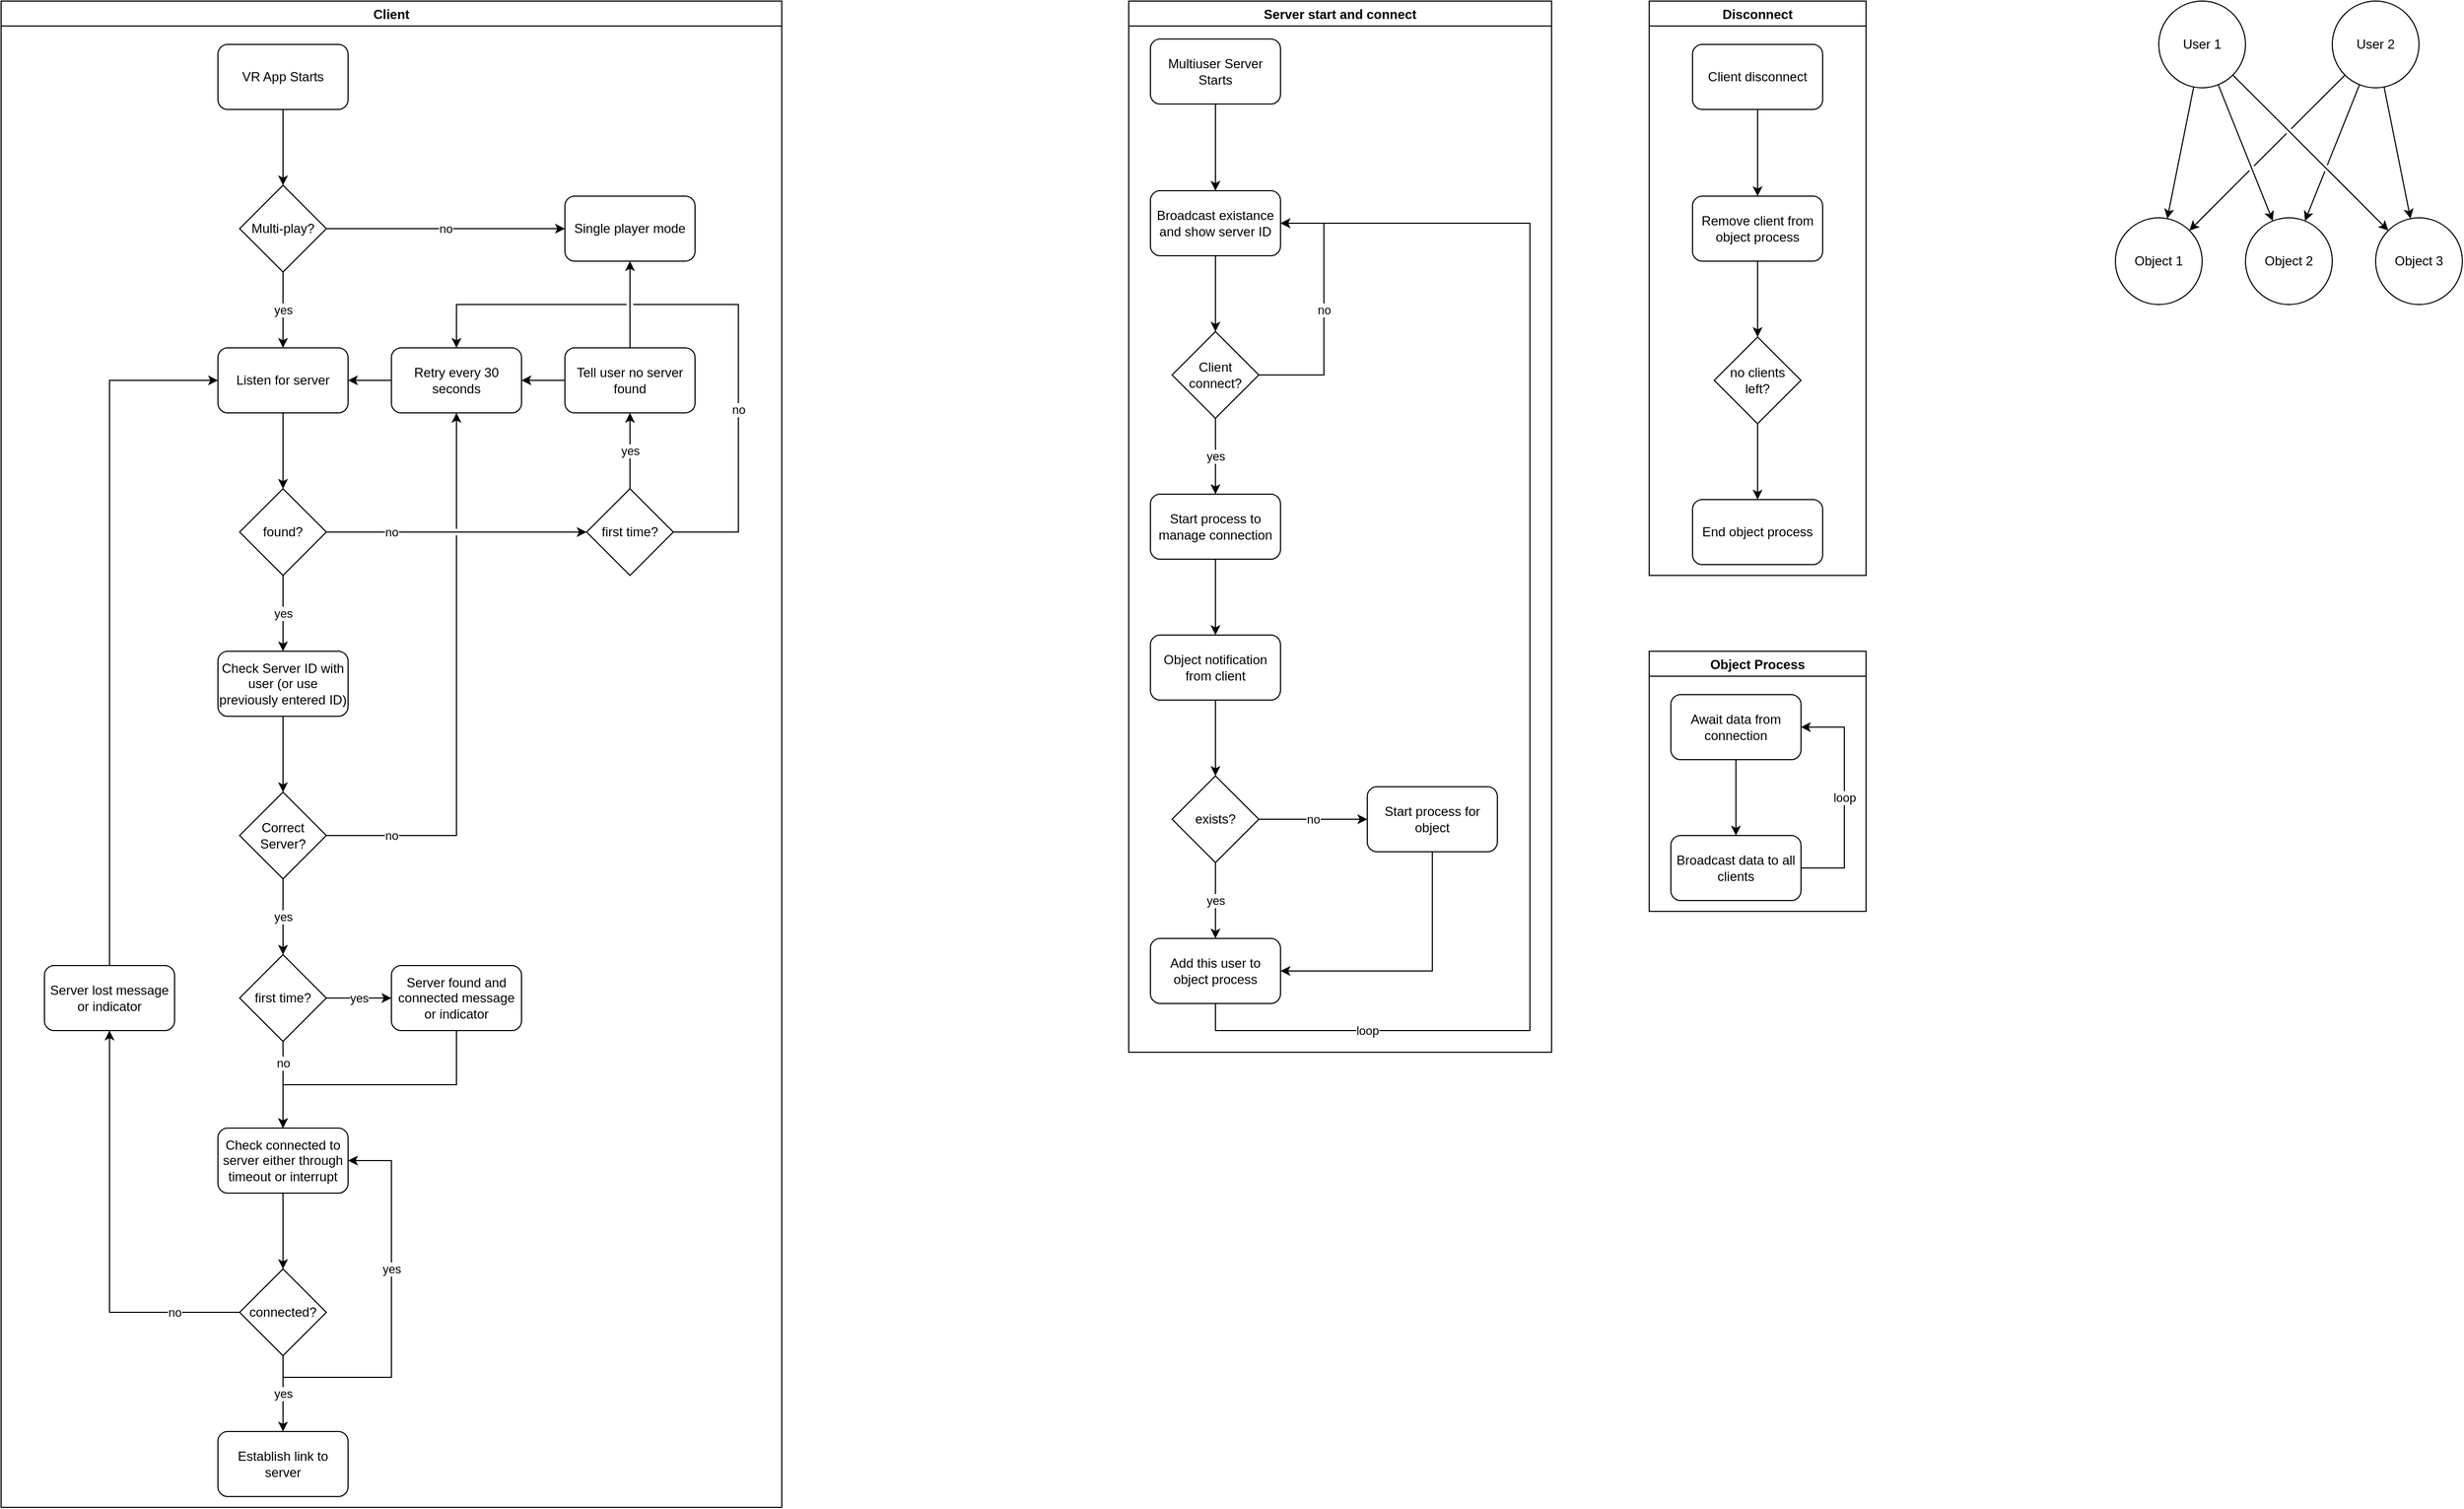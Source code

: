 <mxfile version="15.4.0" type="device"><diagram id="okhmZsva4QvCT5-myaNJ" name="Page-1"><mxGraphModel dx="4048" dy="2368" grid="1" gridSize="10" guides="1" tooltips="1" connect="1" arrows="1" fold="1" page="0" pageScale="1" pageWidth="1169" pageHeight="827" math="0" shadow="0"><root><mxCell id="0"/><mxCell id="1" parent="0"/><mxCell id="Xb0DXN3hGE8eYdGtfX3x-64" style="rounded=0;jumpStyle=gap;orthogonalLoop=1;jettySize=auto;html=1;" edge="1" parent="1" source="Xb0DXN3hGE8eYdGtfX3x-59" target="Xb0DXN3hGE8eYdGtfX3x-60"><mxGeometry relative="1" as="geometry"/></mxCell><mxCell id="Xb0DXN3hGE8eYdGtfX3x-65" style="edgeStyle=none;rounded=0;jumpStyle=gap;orthogonalLoop=1;jettySize=auto;html=1;" edge="1" parent="1" source="Xb0DXN3hGE8eYdGtfX3x-59" target="Xb0DXN3hGE8eYdGtfX3x-62"><mxGeometry relative="1" as="geometry"/></mxCell><mxCell id="Xb0DXN3hGE8eYdGtfX3x-66" style="edgeStyle=none;rounded=0;jumpStyle=gap;orthogonalLoop=1;jettySize=auto;html=1;" edge="1" parent="1" source="Xb0DXN3hGE8eYdGtfX3x-59" target="Xb0DXN3hGE8eYdGtfX3x-63"><mxGeometry relative="1" as="geometry"/></mxCell><mxCell id="Xb0DXN3hGE8eYdGtfX3x-59" value="User 1" style="ellipse;whiteSpace=wrap;html=1;aspect=fixed;" vertex="1" parent="1"><mxGeometry x="30" y="-1040" width="80" height="80" as="geometry"/></mxCell><mxCell id="Xb0DXN3hGE8eYdGtfX3x-60" value="Object 1" style="ellipse;whiteSpace=wrap;html=1;aspect=fixed;" vertex="1" parent="1"><mxGeometry x="-10" y="-840" width="80" height="80" as="geometry"/></mxCell><mxCell id="Xb0DXN3hGE8eYdGtfX3x-67" style="edgeStyle=none;rounded=0;jumpStyle=gap;orthogonalLoop=1;jettySize=auto;html=1;" edge="1" parent="1" source="Xb0DXN3hGE8eYdGtfX3x-61" target="Xb0DXN3hGE8eYdGtfX3x-63"><mxGeometry relative="1" as="geometry"/></mxCell><mxCell id="Xb0DXN3hGE8eYdGtfX3x-68" style="edgeStyle=none;rounded=0;jumpStyle=gap;orthogonalLoop=1;jettySize=auto;html=1;" edge="1" parent="1" source="Xb0DXN3hGE8eYdGtfX3x-61" target="Xb0DXN3hGE8eYdGtfX3x-62"><mxGeometry relative="1" as="geometry"/></mxCell><mxCell id="Xb0DXN3hGE8eYdGtfX3x-69" style="edgeStyle=none;rounded=0;jumpStyle=gap;orthogonalLoop=1;jettySize=auto;html=1;" edge="1" parent="1" source="Xb0DXN3hGE8eYdGtfX3x-61" target="Xb0DXN3hGE8eYdGtfX3x-60"><mxGeometry relative="1" as="geometry"/></mxCell><mxCell id="Xb0DXN3hGE8eYdGtfX3x-61" value="User 2" style="ellipse;whiteSpace=wrap;html=1;aspect=fixed;" vertex="1" parent="1"><mxGeometry x="190" y="-1040" width="80" height="80" as="geometry"/></mxCell><mxCell id="Xb0DXN3hGE8eYdGtfX3x-62" value="Object 2" style="ellipse;whiteSpace=wrap;html=1;aspect=fixed;" vertex="1" parent="1"><mxGeometry x="110" y="-840" width="80" height="80" as="geometry"/></mxCell><mxCell id="Xb0DXN3hGE8eYdGtfX3x-63" value="Object 3" style="ellipse;whiteSpace=wrap;html=1;aspect=fixed;" vertex="1" parent="1"><mxGeometry x="230" y="-840" width="80" height="80" as="geometry"/></mxCell><mxCell id="Xb0DXN3hGE8eYdGtfX3x-92" value="Object Process" style="swimlane;" vertex="1" parent="1"><mxGeometry x="-440" y="-440" width="200" height="240" as="geometry"/></mxCell><mxCell id="Xb0DXN3hGE8eYdGtfX3x-94" value="Await data from connection" style="rounded=1;whiteSpace=wrap;html=1;" vertex="1" parent="Xb0DXN3hGE8eYdGtfX3x-92"><mxGeometry x="20" y="40" width="120" height="60" as="geometry"/></mxCell><mxCell id="Xb0DXN3hGE8eYdGtfX3x-95" value="loop" style="edgeStyle=orthogonalEdgeStyle;rounded=0;jumpStyle=gap;orthogonalLoop=1;jettySize=auto;html=1;" edge="1" parent="Xb0DXN3hGE8eYdGtfX3x-92" source="Xb0DXN3hGE8eYdGtfX3x-96" target="Xb0DXN3hGE8eYdGtfX3x-94"><mxGeometry relative="1" as="geometry"><Array as="points"><mxPoint x="180" y="200"/><mxPoint x="180" y="70"/></Array></mxGeometry></mxCell><mxCell id="Xb0DXN3hGE8eYdGtfX3x-96" value="Broadcast data to all clients" style="rounded=1;whiteSpace=wrap;html=1;" vertex="1" parent="Xb0DXN3hGE8eYdGtfX3x-92"><mxGeometry x="20" y="170" width="120" height="60" as="geometry"/></mxCell><mxCell id="Xb0DXN3hGE8eYdGtfX3x-93" style="edgeStyle=orthogonalEdgeStyle;rounded=0;jumpStyle=gap;orthogonalLoop=1;jettySize=auto;html=1;" edge="1" parent="Xb0DXN3hGE8eYdGtfX3x-92" source="Xb0DXN3hGE8eYdGtfX3x-94" target="Xb0DXN3hGE8eYdGtfX3x-96"><mxGeometry relative="1" as="geometry"/></mxCell><mxCell id="Xb0DXN3hGE8eYdGtfX3x-97" value="Disconnect" style="swimlane;" vertex="1" parent="1"><mxGeometry x="-440" y="-1040" width="200" height="530" as="geometry"/></mxCell><mxCell id="Xb0DXN3hGE8eYdGtfX3x-85" value="Client disconnect" style="rounded=1;whiteSpace=wrap;html=1;" vertex="1" parent="Xb0DXN3hGE8eYdGtfX3x-97"><mxGeometry x="40" y="40" width="120" height="60" as="geometry"/></mxCell><mxCell id="Xb0DXN3hGE8eYdGtfX3x-86" value="Remove client from object process" style="rounded=1;whiteSpace=wrap;html=1;" vertex="1" parent="Xb0DXN3hGE8eYdGtfX3x-97"><mxGeometry x="40" y="180" width="120" height="60" as="geometry"/></mxCell><mxCell id="Xb0DXN3hGE8eYdGtfX3x-89" style="edgeStyle=orthogonalEdgeStyle;rounded=0;jumpStyle=gap;orthogonalLoop=1;jettySize=auto;html=1;" edge="1" parent="Xb0DXN3hGE8eYdGtfX3x-97" source="Xb0DXN3hGE8eYdGtfX3x-85" target="Xb0DXN3hGE8eYdGtfX3x-86"><mxGeometry relative="1" as="geometry"/></mxCell><mxCell id="Xb0DXN3hGE8eYdGtfX3x-87" value="no clients&lt;br&gt;left?" style="rhombus;whiteSpace=wrap;html=1;" vertex="1" parent="Xb0DXN3hGE8eYdGtfX3x-97"><mxGeometry x="60" y="310" width="80" height="80" as="geometry"/></mxCell><mxCell id="Xb0DXN3hGE8eYdGtfX3x-90" style="edgeStyle=orthogonalEdgeStyle;rounded=0;jumpStyle=gap;orthogonalLoop=1;jettySize=auto;html=1;" edge="1" parent="Xb0DXN3hGE8eYdGtfX3x-97" source="Xb0DXN3hGE8eYdGtfX3x-86" target="Xb0DXN3hGE8eYdGtfX3x-87"><mxGeometry relative="1" as="geometry"/></mxCell><mxCell id="Xb0DXN3hGE8eYdGtfX3x-88" value="End object process" style="rounded=1;whiteSpace=wrap;html=1;" vertex="1" parent="Xb0DXN3hGE8eYdGtfX3x-97"><mxGeometry x="40" y="460" width="120" height="60" as="geometry"/></mxCell><mxCell id="Xb0DXN3hGE8eYdGtfX3x-91" style="edgeStyle=orthogonalEdgeStyle;rounded=0;jumpStyle=gap;orthogonalLoop=1;jettySize=auto;html=1;" edge="1" parent="Xb0DXN3hGE8eYdGtfX3x-97" source="Xb0DXN3hGE8eYdGtfX3x-87" target="Xb0DXN3hGE8eYdGtfX3x-88"><mxGeometry relative="1" as="geometry"/></mxCell><mxCell id="Xb0DXN3hGE8eYdGtfX3x-98" value="Server start and connect" style="swimlane;" vertex="1" parent="1"><mxGeometry x="-920" y="-1040" width="390" height="970" as="geometry"/></mxCell><mxCell id="Xb0DXN3hGE8eYdGtfX3x-44" value="Multiuser Server Starts" style="rounded=1;whiteSpace=wrap;html=1;" vertex="1" parent="Xb0DXN3hGE8eYdGtfX3x-98"><mxGeometry x="20" y="35" width="120" height="60" as="geometry"/></mxCell><mxCell id="Xb0DXN3hGE8eYdGtfX3x-45" value="Broadcast existance and show server ID" style="rounded=1;whiteSpace=wrap;html=1;" vertex="1" parent="Xb0DXN3hGE8eYdGtfX3x-98"><mxGeometry x="20" y="175" width="120" height="60" as="geometry"/></mxCell><mxCell id="Xb0DXN3hGE8eYdGtfX3x-47" style="edgeStyle=orthogonalEdgeStyle;rounded=0;jumpStyle=gap;orthogonalLoop=1;jettySize=auto;html=1;" edge="1" parent="Xb0DXN3hGE8eYdGtfX3x-98" source="Xb0DXN3hGE8eYdGtfX3x-44" target="Xb0DXN3hGE8eYdGtfX3x-45"><mxGeometry relative="1" as="geometry"/></mxCell><mxCell id="Xb0DXN3hGE8eYdGtfX3x-49" value="no" style="edgeStyle=orthogonalEdgeStyle;rounded=0;jumpStyle=gap;orthogonalLoop=1;jettySize=auto;html=1;" edge="1" parent="Xb0DXN3hGE8eYdGtfX3x-98" source="Xb0DXN3hGE8eYdGtfX3x-46" target="Xb0DXN3hGE8eYdGtfX3x-45"><mxGeometry relative="1" as="geometry"><Array as="points"><mxPoint x="180" y="345"/><mxPoint x="180" y="205"/></Array></mxGeometry></mxCell><mxCell id="Xb0DXN3hGE8eYdGtfX3x-46" value="Client connect?" style="rhombus;whiteSpace=wrap;html=1;" vertex="1" parent="Xb0DXN3hGE8eYdGtfX3x-98"><mxGeometry x="40" y="305" width="80" height="80" as="geometry"/></mxCell><mxCell id="Xb0DXN3hGE8eYdGtfX3x-48" style="edgeStyle=orthogonalEdgeStyle;rounded=0;jumpStyle=gap;orthogonalLoop=1;jettySize=auto;html=1;" edge="1" parent="Xb0DXN3hGE8eYdGtfX3x-98" source="Xb0DXN3hGE8eYdGtfX3x-45" target="Xb0DXN3hGE8eYdGtfX3x-46"><mxGeometry relative="1" as="geometry"/></mxCell><mxCell id="Xb0DXN3hGE8eYdGtfX3x-56" value="Start process to manage connection" style="rounded=1;whiteSpace=wrap;html=1;" vertex="1" parent="Xb0DXN3hGE8eYdGtfX3x-98"><mxGeometry x="20" y="455" width="120" height="60" as="geometry"/></mxCell><mxCell id="Xb0DXN3hGE8eYdGtfX3x-57" value="yes" style="edgeStyle=orthogonalEdgeStyle;rounded=0;jumpStyle=gap;orthogonalLoop=1;jettySize=auto;html=1;" edge="1" parent="Xb0DXN3hGE8eYdGtfX3x-98" source="Xb0DXN3hGE8eYdGtfX3x-46" target="Xb0DXN3hGE8eYdGtfX3x-56"><mxGeometry relative="1" as="geometry"/></mxCell><mxCell id="Xb0DXN3hGE8eYdGtfX3x-70" value="exists?" style="rhombus;whiteSpace=wrap;html=1;" vertex="1" parent="Xb0DXN3hGE8eYdGtfX3x-98"><mxGeometry x="40" y="715" width="80" height="80" as="geometry"/></mxCell><mxCell id="Xb0DXN3hGE8eYdGtfX3x-75" style="edgeStyle=none;rounded=0;jumpStyle=gap;orthogonalLoop=1;jettySize=auto;html=1;" edge="1" parent="Xb0DXN3hGE8eYdGtfX3x-98" source="Xb0DXN3hGE8eYdGtfX3x-71" target="Xb0DXN3hGE8eYdGtfX3x-70"><mxGeometry relative="1" as="geometry"/></mxCell><mxCell id="Xb0DXN3hGE8eYdGtfX3x-71" value="Object notification from client" style="rounded=1;whiteSpace=wrap;html=1;" vertex="1" parent="Xb0DXN3hGE8eYdGtfX3x-98"><mxGeometry x="20" y="585" width="120" height="60" as="geometry"/></mxCell><mxCell id="Xb0DXN3hGE8eYdGtfX3x-74" style="edgeStyle=none;rounded=0;jumpStyle=gap;orthogonalLoop=1;jettySize=auto;html=1;" edge="1" parent="Xb0DXN3hGE8eYdGtfX3x-98" source="Xb0DXN3hGE8eYdGtfX3x-56" target="Xb0DXN3hGE8eYdGtfX3x-71"><mxGeometry relative="1" as="geometry"/></mxCell><mxCell id="Xb0DXN3hGE8eYdGtfX3x-72" value="Start process for object" style="rounded=1;whiteSpace=wrap;html=1;" vertex="1" parent="Xb0DXN3hGE8eYdGtfX3x-98"><mxGeometry x="220" y="725" width="120" height="60" as="geometry"/></mxCell><mxCell id="Xb0DXN3hGE8eYdGtfX3x-73" value="no" style="edgeStyle=none;rounded=0;jumpStyle=gap;orthogonalLoop=1;jettySize=auto;html=1;" edge="1" parent="Xb0DXN3hGE8eYdGtfX3x-98" source="Xb0DXN3hGE8eYdGtfX3x-70" target="Xb0DXN3hGE8eYdGtfX3x-72"><mxGeometry relative="1" as="geometry"/></mxCell><mxCell id="Xb0DXN3hGE8eYdGtfX3x-99" value="loop" style="edgeStyle=orthogonalEdgeStyle;rounded=0;jumpStyle=gap;orthogonalLoop=1;jettySize=auto;html=1;exitX=0.5;exitY=1;exitDx=0;exitDy=0;" edge="1" parent="Xb0DXN3hGE8eYdGtfX3x-98" source="Xb0DXN3hGE8eYdGtfX3x-76" target="Xb0DXN3hGE8eYdGtfX3x-45"><mxGeometry x="-0.744" relative="1" as="geometry"><Array as="points"><mxPoint x="80" y="950"/><mxPoint x="370" y="950"/><mxPoint x="370" y="205"/></Array><mxPoint as="offset"/></mxGeometry></mxCell><mxCell id="Xb0DXN3hGE8eYdGtfX3x-76" value="Add this user to object process" style="rounded=1;whiteSpace=wrap;html=1;" vertex="1" parent="Xb0DXN3hGE8eYdGtfX3x-98"><mxGeometry x="20" y="865" width="120" height="60" as="geometry"/></mxCell><mxCell id="Xb0DXN3hGE8eYdGtfX3x-77" value="yes" style="edgeStyle=none;rounded=0;jumpStyle=gap;orthogonalLoop=1;jettySize=auto;html=1;" edge="1" parent="Xb0DXN3hGE8eYdGtfX3x-98" source="Xb0DXN3hGE8eYdGtfX3x-70" target="Xb0DXN3hGE8eYdGtfX3x-76"><mxGeometry relative="1" as="geometry"/></mxCell><mxCell id="Xb0DXN3hGE8eYdGtfX3x-78" style="edgeStyle=orthogonalEdgeStyle;rounded=0;jumpStyle=gap;orthogonalLoop=1;jettySize=auto;html=1;" edge="1" parent="Xb0DXN3hGE8eYdGtfX3x-98" source="Xb0DXN3hGE8eYdGtfX3x-72" target="Xb0DXN3hGE8eYdGtfX3x-76"><mxGeometry relative="1" as="geometry"><Array as="points"><mxPoint x="280" y="895"/></Array></mxGeometry></mxCell><mxCell id="Xb0DXN3hGE8eYdGtfX3x-100" value="Client" style="swimlane;" vertex="1" parent="1"><mxGeometry x="-1960" y="-1040" width="720" height="1390" as="geometry"/></mxCell><mxCell id="Xb0DXN3hGE8eYdGtfX3x-1" value="VR App Starts" style="rounded=1;whiteSpace=wrap;html=1;" vertex="1" parent="Xb0DXN3hGE8eYdGtfX3x-100"><mxGeometry x="200" y="40" width="120" height="60" as="geometry"/></mxCell><mxCell id="Xb0DXN3hGE8eYdGtfX3x-2" value="Multi-play?" style="rhombus;whiteSpace=wrap;html=1;" vertex="1" parent="Xb0DXN3hGE8eYdGtfX3x-100"><mxGeometry x="220" y="170" width="80" height="80" as="geometry"/></mxCell><mxCell id="Xb0DXN3hGE8eYdGtfX3x-9" style="edgeStyle=orthogonalEdgeStyle;rounded=0;orthogonalLoop=1;jettySize=auto;html=1;entryX=0.5;entryY=0;entryDx=0;entryDy=0;" edge="1" parent="Xb0DXN3hGE8eYdGtfX3x-100" source="Xb0DXN3hGE8eYdGtfX3x-1" target="Xb0DXN3hGE8eYdGtfX3x-2"><mxGeometry relative="1" as="geometry"/></mxCell><mxCell id="Xb0DXN3hGE8eYdGtfX3x-3" value="Listen for server" style="rounded=1;whiteSpace=wrap;html=1;" vertex="1" parent="Xb0DXN3hGE8eYdGtfX3x-100"><mxGeometry x="200" y="320" width="120" height="60" as="geometry"/></mxCell><mxCell id="Xb0DXN3hGE8eYdGtfX3x-10" value="yes" style="edgeStyle=orthogonalEdgeStyle;rounded=0;orthogonalLoop=1;jettySize=auto;html=1;entryX=0.5;entryY=0;entryDx=0;entryDy=0;" edge="1" parent="Xb0DXN3hGE8eYdGtfX3x-100" source="Xb0DXN3hGE8eYdGtfX3x-2" target="Xb0DXN3hGE8eYdGtfX3x-3"><mxGeometry relative="1" as="geometry"/></mxCell><mxCell id="Xb0DXN3hGE8eYdGtfX3x-4" value="found?" style="rhombus;whiteSpace=wrap;html=1;" vertex="1" parent="Xb0DXN3hGE8eYdGtfX3x-100"><mxGeometry x="220" y="450" width="80" height="80" as="geometry"/></mxCell><mxCell id="Xb0DXN3hGE8eYdGtfX3x-11" style="edgeStyle=orthogonalEdgeStyle;rounded=0;orthogonalLoop=1;jettySize=auto;html=1;entryX=0.5;entryY=0;entryDx=0;entryDy=0;" edge="1" parent="Xb0DXN3hGE8eYdGtfX3x-100" source="Xb0DXN3hGE8eYdGtfX3x-3" target="Xb0DXN3hGE8eYdGtfX3x-4"><mxGeometry relative="1" as="geometry"/></mxCell><mxCell id="Xb0DXN3hGE8eYdGtfX3x-5" value="Single player mode" style="rounded=1;whiteSpace=wrap;html=1;" vertex="1" parent="Xb0DXN3hGE8eYdGtfX3x-100"><mxGeometry x="520" y="180" width="120" height="60" as="geometry"/></mxCell><mxCell id="Xb0DXN3hGE8eYdGtfX3x-13" value="no" style="edgeStyle=orthogonalEdgeStyle;rounded=0;orthogonalLoop=1;jettySize=auto;html=1;entryX=0;entryY=0.5;entryDx=0;entryDy=0;" edge="1" parent="Xb0DXN3hGE8eYdGtfX3x-100" source="Xb0DXN3hGE8eYdGtfX3x-2" target="Xb0DXN3hGE8eYdGtfX3x-5"><mxGeometry relative="1" as="geometry"/></mxCell><mxCell id="Xb0DXN3hGE8eYdGtfX3x-8" style="edgeStyle=orthogonalEdgeStyle;rounded=0;orthogonalLoop=1;jettySize=auto;html=1;exitX=0.5;exitY=0;exitDx=0;exitDy=0;entryX=0.5;entryY=1;entryDx=0;entryDy=0;" edge="1" parent="Xb0DXN3hGE8eYdGtfX3x-100" source="Xb0DXN3hGE8eYdGtfX3x-6" target="Xb0DXN3hGE8eYdGtfX3x-5"><mxGeometry relative="1" as="geometry"/></mxCell><mxCell id="Xb0DXN3hGE8eYdGtfX3x-6" value="Tell user no server found" style="rounded=1;whiteSpace=wrap;html=1;" vertex="1" parent="Xb0DXN3hGE8eYdGtfX3x-100"><mxGeometry x="520" y="320" width="120" height="60" as="geometry"/></mxCell><mxCell id="Xb0DXN3hGE8eYdGtfX3x-15" value="yes" style="edgeStyle=orthogonalEdgeStyle;rounded=0;orthogonalLoop=1;jettySize=auto;html=1;entryX=0.5;entryY=1;entryDx=0;entryDy=0;" edge="1" parent="Xb0DXN3hGE8eYdGtfX3x-100" source="Xb0DXN3hGE8eYdGtfX3x-14" target="Xb0DXN3hGE8eYdGtfX3x-6"><mxGeometry relative="1" as="geometry"/></mxCell><mxCell id="Xb0DXN3hGE8eYdGtfX3x-14" value="first time?" style="rhombus;whiteSpace=wrap;html=1;" vertex="1" parent="Xb0DXN3hGE8eYdGtfX3x-100"><mxGeometry x="540" y="450" width="80" height="80" as="geometry"/></mxCell><mxCell id="Xb0DXN3hGE8eYdGtfX3x-17" value="no" style="edgeStyle=orthogonalEdgeStyle;rounded=0;orthogonalLoop=1;jettySize=auto;html=1;entryX=0;entryY=0.5;entryDx=0;entryDy=0;" edge="1" parent="Xb0DXN3hGE8eYdGtfX3x-100" source="Xb0DXN3hGE8eYdGtfX3x-4" target="Xb0DXN3hGE8eYdGtfX3x-14"><mxGeometry x="-0.5" relative="1" as="geometry"><mxPoint as="offset"/></mxGeometry></mxCell><mxCell id="Xb0DXN3hGE8eYdGtfX3x-22" style="edgeStyle=orthogonalEdgeStyle;rounded=0;jumpStyle=none;orthogonalLoop=1;jettySize=auto;html=1;entryX=1;entryY=0.5;entryDx=0;entryDy=0;" edge="1" parent="Xb0DXN3hGE8eYdGtfX3x-100" source="Xb0DXN3hGE8eYdGtfX3x-19" target="Xb0DXN3hGE8eYdGtfX3x-3"><mxGeometry relative="1" as="geometry"/></mxCell><mxCell id="Xb0DXN3hGE8eYdGtfX3x-19" value="Retry every 30 seconds" style="rounded=1;whiteSpace=wrap;html=1;" vertex="1" parent="Xb0DXN3hGE8eYdGtfX3x-100"><mxGeometry x="360" y="320" width="120" height="60" as="geometry"/></mxCell><mxCell id="Xb0DXN3hGE8eYdGtfX3x-21" style="edgeStyle=orthogonalEdgeStyle;rounded=0;jumpStyle=none;orthogonalLoop=1;jettySize=auto;html=1;" edge="1" parent="Xb0DXN3hGE8eYdGtfX3x-100" source="Xb0DXN3hGE8eYdGtfX3x-6" target="Xb0DXN3hGE8eYdGtfX3x-19"><mxGeometry relative="1" as="geometry"/></mxCell><mxCell id="Xb0DXN3hGE8eYdGtfX3x-20" value="no" style="edgeStyle=orthogonalEdgeStyle;rounded=0;jumpStyle=gap;orthogonalLoop=1;jettySize=auto;html=1;exitX=1;exitY=0.5;exitDx=0;exitDy=0;entryX=0.5;entryY=0;entryDx=0;entryDy=0;" edge="1" parent="Xb0DXN3hGE8eYdGtfX3x-100" source="Xb0DXN3hGE8eYdGtfX3x-14" target="Xb0DXN3hGE8eYdGtfX3x-19"><mxGeometry x="-0.391" relative="1" as="geometry"><Array as="points"><mxPoint x="680" y="490"/><mxPoint x="680" y="280"/><mxPoint x="420" y="280"/></Array><mxPoint as="offset"/></mxGeometry></mxCell><mxCell id="Xb0DXN3hGE8eYdGtfX3x-28" value="no" style="edgeStyle=orthogonalEdgeStyle;rounded=0;jumpStyle=gap;orthogonalLoop=1;jettySize=auto;html=1;entryX=0.5;entryY=0;entryDx=0;entryDy=0;" edge="1" parent="Xb0DXN3hGE8eYdGtfX3x-100" source="Xb0DXN3hGE8eYdGtfX3x-23"><mxGeometry x="-0.5" relative="1" as="geometry"><mxPoint x="260" y="1040" as="targetPoint"/><mxPoint as="offset"/></mxGeometry></mxCell><mxCell id="Xb0DXN3hGE8eYdGtfX3x-23" value="first time?" style="rhombus;whiteSpace=wrap;html=1;" vertex="1" parent="Xb0DXN3hGE8eYdGtfX3x-100"><mxGeometry x="220" y="880" width="80" height="80" as="geometry"/></mxCell><mxCell id="Xb0DXN3hGE8eYdGtfX3x-24" value="Server found and connected message or indicator" style="rounded=1;whiteSpace=wrap;html=1;" vertex="1" parent="Xb0DXN3hGE8eYdGtfX3x-100"><mxGeometry x="360" y="890" width="120" height="60" as="geometry"/></mxCell><mxCell id="Xb0DXN3hGE8eYdGtfX3x-26" value="yes" style="edgeStyle=orthogonalEdgeStyle;rounded=0;jumpStyle=gap;orthogonalLoop=1;jettySize=auto;html=1;entryX=0;entryY=0.5;entryDx=0;entryDy=0;" edge="1" parent="Xb0DXN3hGE8eYdGtfX3x-100" source="Xb0DXN3hGE8eYdGtfX3x-23" target="Xb0DXN3hGE8eYdGtfX3x-24"><mxGeometry relative="1" as="geometry"/></mxCell><mxCell id="Xb0DXN3hGE8eYdGtfX3x-37" style="edgeStyle=orthogonalEdgeStyle;rounded=0;jumpStyle=gap;orthogonalLoop=1;jettySize=auto;html=1;entryX=0;entryY=0.5;entryDx=0;entryDy=0;" edge="1" parent="Xb0DXN3hGE8eYdGtfX3x-100" source="Xb0DXN3hGE8eYdGtfX3x-34" target="Xb0DXN3hGE8eYdGtfX3x-3"><mxGeometry relative="1" as="geometry"><Array as="points"><mxPoint x="100" y="350"/></Array></mxGeometry></mxCell><mxCell id="Xb0DXN3hGE8eYdGtfX3x-34" value="Server lost message or indicator" style="rounded=1;whiteSpace=wrap;html=1;" vertex="1" parent="Xb0DXN3hGE8eYdGtfX3x-100"><mxGeometry x="40" y="890" width="120" height="60" as="geometry"/></mxCell><mxCell id="Xb0DXN3hGE8eYdGtfX3x-38" value="Check connected to server either through timeout or interrupt" style="rounded=1;whiteSpace=wrap;html=1;" vertex="1" parent="Xb0DXN3hGE8eYdGtfX3x-100"><mxGeometry x="200" y="1040" width="120" height="60" as="geometry"/></mxCell><mxCell id="Xb0DXN3hGE8eYdGtfX3x-32" style="edgeStyle=orthogonalEdgeStyle;rounded=0;jumpStyle=gap;orthogonalLoop=1;jettySize=auto;html=1;" edge="1" parent="Xb0DXN3hGE8eYdGtfX3x-100" source="Xb0DXN3hGE8eYdGtfX3x-24" target="Xb0DXN3hGE8eYdGtfX3x-38"><mxGeometry relative="1" as="geometry"><mxPoint x="260" y="1040" as="targetPoint"/><Array as="points"><mxPoint x="420" y="1000"/><mxPoint x="260" y="1000"/></Array></mxGeometry></mxCell><mxCell id="Xb0DXN3hGE8eYdGtfX3x-41" value="yes" style="edgeStyle=orthogonalEdgeStyle;rounded=0;jumpStyle=gap;orthogonalLoop=1;jettySize=auto;html=1;exitX=0.5;exitY=1;exitDx=0;exitDy=0;" edge="1" parent="Xb0DXN3hGE8eYdGtfX3x-100" source="Xb0DXN3hGE8eYdGtfX3x-39" target="Xb0DXN3hGE8eYdGtfX3x-38"><mxGeometry x="0.222" relative="1" as="geometry"><Array as="points"><mxPoint x="260" y="1270"/><mxPoint x="360" y="1270"/><mxPoint x="360" y="1070"/></Array><mxPoint as="offset"/></mxGeometry></mxCell><mxCell id="Xb0DXN3hGE8eYdGtfX3x-39" value="connected?" style="rhombus;whiteSpace=wrap;html=1;" vertex="1" parent="Xb0DXN3hGE8eYdGtfX3x-100"><mxGeometry x="220" y="1170" width="80" height="80" as="geometry"/></mxCell><mxCell id="Xb0DXN3hGE8eYdGtfX3x-36" value="no" style="edgeStyle=orthogonalEdgeStyle;rounded=0;jumpStyle=gap;orthogonalLoop=1;jettySize=auto;html=1;" edge="1" parent="Xb0DXN3hGE8eYdGtfX3x-100" source="Xb0DXN3hGE8eYdGtfX3x-39" target="Xb0DXN3hGE8eYdGtfX3x-34"><mxGeometry x="-0.684" relative="1" as="geometry"><mxPoint x="220" y="1080" as="sourcePoint"/><mxPoint as="offset"/></mxGeometry></mxCell><mxCell id="Xb0DXN3hGE8eYdGtfX3x-40" style="edgeStyle=orthogonalEdgeStyle;rounded=0;jumpStyle=gap;orthogonalLoop=1;jettySize=auto;html=1;" edge="1" parent="Xb0DXN3hGE8eYdGtfX3x-100" source="Xb0DXN3hGE8eYdGtfX3x-38" target="Xb0DXN3hGE8eYdGtfX3x-39"><mxGeometry relative="1" as="geometry"/></mxCell><mxCell id="Xb0DXN3hGE8eYdGtfX3x-42" value="Establish link to server" style="rounded=1;whiteSpace=wrap;html=1;" vertex="1" parent="Xb0DXN3hGE8eYdGtfX3x-100"><mxGeometry x="200" y="1320" width="120" height="60" as="geometry"/></mxCell><mxCell id="Xb0DXN3hGE8eYdGtfX3x-43" value="yes" style="edgeStyle=orthogonalEdgeStyle;rounded=0;jumpStyle=gap;orthogonalLoop=1;jettySize=auto;html=1;" edge="1" parent="Xb0DXN3hGE8eYdGtfX3x-100" source="Xb0DXN3hGE8eYdGtfX3x-39" target="Xb0DXN3hGE8eYdGtfX3x-42"><mxGeometry relative="1" as="geometry"/></mxCell><mxCell id="Xb0DXN3hGE8eYdGtfX3x-50" value="Check Server ID with user (or use previously entered ID)" style="rounded=1;whiteSpace=wrap;html=1;" vertex="1" parent="Xb0DXN3hGE8eYdGtfX3x-100"><mxGeometry x="200" y="600" width="120" height="60" as="geometry"/></mxCell><mxCell id="Xb0DXN3hGE8eYdGtfX3x-55" value="yes" style="edgeStyle=orthogonalEdgeStyle;rounded=0;jumpStyle=gap;orthogonalLoop=1;jettySize=auto;html=1;" edge="1" parent="Xb0DXN3hGE8eYdGtfX3x-100" source="Xb0DXN3hGE8eYdGtfX3x-4" target="Xb0DXN3hGE8eYdGtfX3x-50"><mxGeometry relative="1" as="geometry"/></mxCell><mxCell id="Xb0DXN3hGE8eYdGtfX3x-52" value="no" style="edgeStyle=orthogonalEdgeStyle;rounded=0;jumpStyle=gap;orthogonalLoop=1;jettySize=auto;html=1;" edge="1" parent="Xb0DXN3hGE8eYdGtfX3x-100" source="Xb0DXN3hGE8eYdGtfX3x-51" target="Xb0DXN3hGE8eYdGtfX3x-19"><mxGeometry x="-0.765" relative="1" as="geometry"><mxPoint as="offset"/></mxGeometry></mxCell><mxCell id="Xb0DXN3hGE8eYdGtfX3x-53" value="yes" style="edgeStyle=orthogonalEdgeStyle;rounded=0;jumpStyle=gap;orthogonalLoop=1;jettySize=auto;html=1;" edge="1" parent="Xb0DXN3hGE8eYdGtfX3x-100" source="Xb0DXN3hGE8eYdGtfX3x-51" target="Xb0DXN3hGE8eYdGtfX3x-23"><mxGeometry relative="1" as="geometry"/></mxCell><mxCell id="Xb0DXN3hGE8eYdGtfX3x-51" value="Correct Server?" style="rhombus;whiteSpace=wrap;html=1;" vertex="1" parent="Xb0DXN3hGE8eYdGtfX3x-100"><mxGeometry x="220" y="730" width="80" height="80" as="geometry"/></mxCell><mxCell id="Xb0DXN3hGE8eYdGtfX3x-54" style="edgeStyle=orthogonalEdgeStyle;rounded=0;jumpStyle=gap;orthogonalLoop=1;jettySize=auto;html=1;" edge="1" parent="Xb0DXN3hGE8eYdGtfX3x-100" source="Xb0DXN3hGE8eYdGtfX3x-50" target="Xb0DXN3hGE8eYdGtfX3x-51"><mxGeometry relative="1" as="geometry"/></mxCell></root></mxGraphModel></diagram></mxfile>